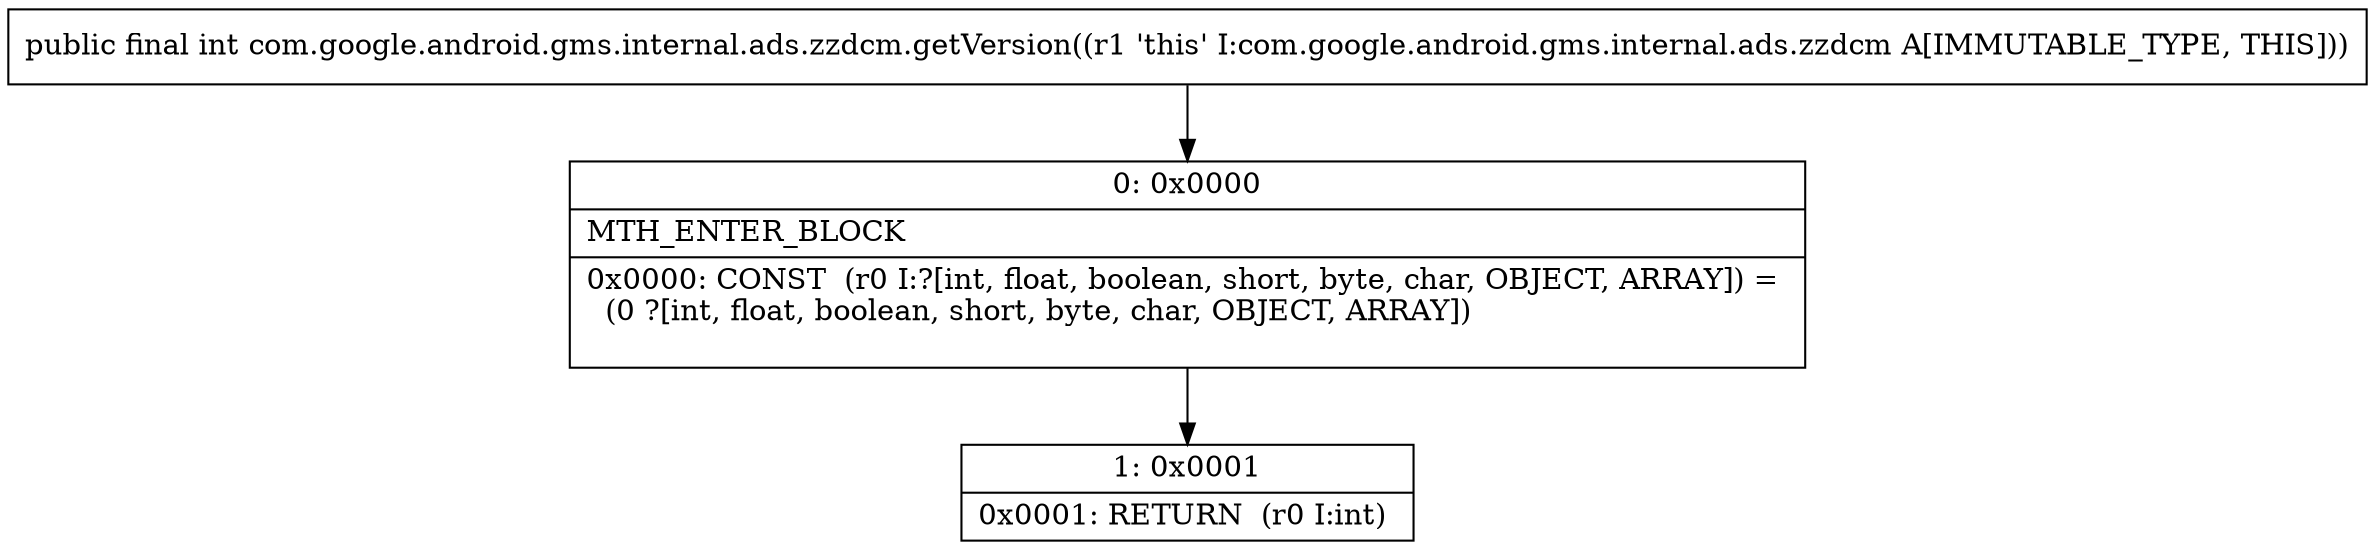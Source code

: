 digraph "CFG forcom.google.android.gms.internal.ads.zzdcm.getVersion()I" {
Node_0 [shape=record,label="{0\:\ 0x0000|MTH_ENTER_BLOCK\l|0x0000: CONST  (r0 I:?[int, float, boolean, short, byte, char, OBJECT, ARRAY]) = \l  (0 ?[int, float, boolean, short, byte, char, OBJECT, ARRAY])\l \l}"];
Node_1 [shape=record,label="{1\:\ 0x0001|0x0001: RETURN  (r0 I:int) \l}"];
MethodNode[shape=record,label="{public final int com.google.android.gms.internal.ads.zzdcm.getVersion((r1 'this' I:com.google.android.gms.internal.ads.zzdcm A[IMMUTABLE_TYPE, THIS])) }"];
MethodNode -> Node_0;
Node_0 -> Node_1;
}

